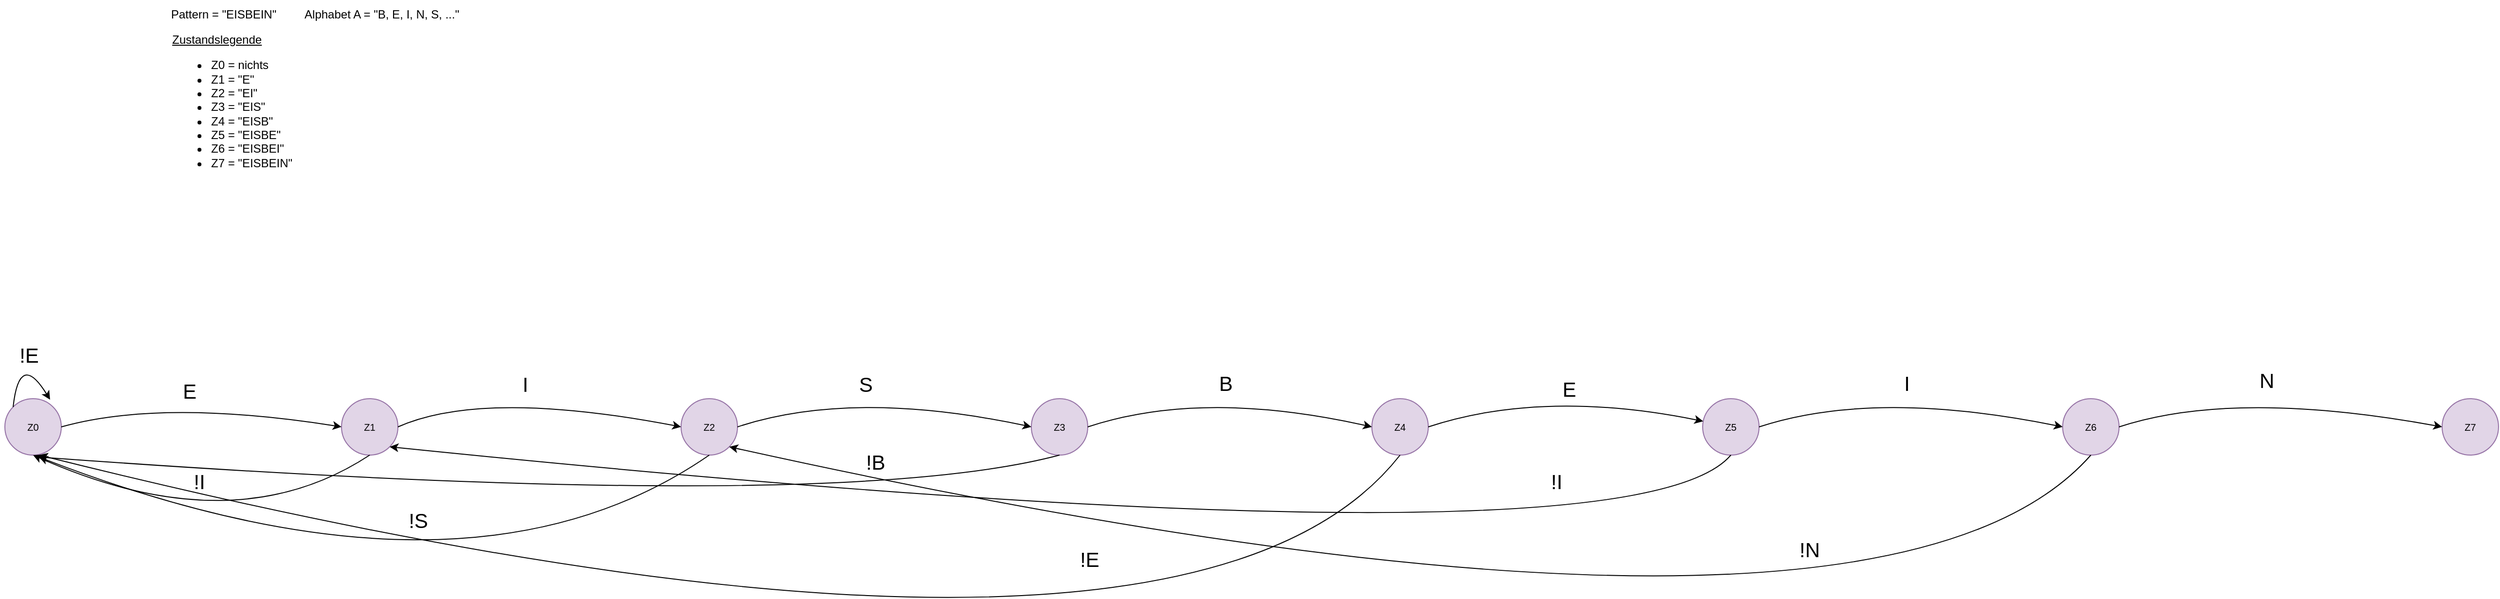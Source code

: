 <mxfile version="24.4.4" type="device">
  <diagram id="yPxyJZ8AM_hMuL3Unpa9" name="gitflow">
    <mxGraphModel dx="2478" dy="2112" grid="1" gridSize="10" guides="1" tooltips="1" connect="1" arrows="1" fold="1" page="1" pageScale="1" pageWidth="850" pageHeight="1100" math="0" shadow="0">
      <root>
        <mxCell id="0" />
        <mxCell id="1" parent="0" />
        <mxCell id="52" value="Z0" style="ellipse;whiteSpace=wrap;html=1;aspect=fixed;fontSize=10;fillColor=#e1d5e7;strokeColor=#9673a6;" parent="1" vertex="1">
          <mxGeometry x="-425" y="250" width="58" height="58" as="geometry" />
        </mxCell>
        <mxCell id="X5qCzSRsX2g8T83lWoOT-183" value="Pattern = &quot;EISBEIN&quot;" style="text;html=1;align=center;verticalAlign=middle;whiteSpace=wrap;rounded=0;" parent="1" vertex="1">
          <mxGeometry x="-265" y="-160" width="130" height="30" as="geometry" />
        </mxCell>
        <mxCell id="X5qCzSRsX2g8T83lWoOT-184" value="Alphabet A = &quot;B, E, I, N, S, ...&quot;" style="text;html=1;align=center;verticalAlign=middle;whiteSpace=wrap;rounded=0;" parent="1" vertex="1">
          <mxGeometry x="-125" y="-160" width="175" height="30" as="geometry" />
        </mxCell>
        <mxCell id="X5qCzSRsX2g8T83lWoOT-196" value="&lt;div&gt;&lt;u&gt;Zustandslegende&lt;/u&gt;&lt;/div&gt;&lt;div&gt;&lt;ul&gt;&lt;li&gt;Z0 = nichts&lt;/li&gt;&lt;li&gt;Z1 = &quot;E&quot;&lt;/li&gt;&lt;li&gt;Z2 = &quot;EI&quot;&lt;/li&gt;&lt;li&gt;Z3 = &quot;EIS&quot;&lt;/li&gt;&lt;li&gt;Z4 = &quot;EISB&quot;&lt;/li&gt;&lt;li&gt;Z5 = &quot;EISBE&quot;&lt;/li&gt;&lt;li&gt;Z6 = &quot;EISBEI&quot;&lt;/li&gt;&lt;li&gt;Z7 = &quot;EISBEIN&quot;&lt;/li&gt;&lt;/ul&gt;&lt;/div&gt;" style="text;html=1;align=left;verticalAlign=middle;whiteSpace=wrap;rounded=0;" parent="1" vertex="1">
          <mxGeometry x="-255" y="-130" width="155" height="160" as="geometry" />
        </mxCell>
        <mxCell id="AvgogbDg6BR7GDdZJ443-75" value="Z1" style="ellipse;whiteSpace=wrap;html=1;aspect=fixed;fontSize=10;fillColor=#e1d5e7;strokeColor=#9673a6;" parent="1" vertex="1">
          <mxGeometry x="-79" y="250" width="58" height="58" as="geometry" />
        </mxCell>
        <mxCell id="AvgogbDg6BR7GDdZJ443-76" value="Z2" style="ellipse;whiteSpace=wrap;html=1;aspect=fixed;fontSize=10;fillColor=#e1d5e7;strokeColor=#9673a6;" parent="1" vertex="1">
          <mxGeometry x="270" y="250" width="58" height="58" as="geometry" />
        </mxCell>
        <mxCell id="AvgogbDg6BR7GDdZJ443-77" value="Z3" style="ellipse;whiteSpace=wrap;html=1;aspect=fixed;fontSize=10;fillColor=#e1d5e7;strokeColor=#9673a6;" parent="1" vertex="1">
          <mxGeometry x="630" y="250" width="58" height="58" as="geometry" />
        </mxCell>
        <mxCell id="AvgogbDg6BR7GDdZJ443-78" value="Z4" style="ellipse;whiteSpace=wrap;html=1;aspect=fixed;fontSize=10;fillColor=#e1d5e7;strokeColor=#9673a6;" parent="1" vertex="1">
          <mxGeometry x="980" y="250" width="58" height="58" as="geometry" />
        </mxCell>
        <mxCell id="AvgogbDg6BR7GDdZJ443-79" value="Z5" style="ellipse;whiteSpace=wrap;html=1;aspect=fixed;fontSize=10;fillColor=#e1d5e7;strokeColor=#9673a6;" parent="1" vertex="1">
          <mxGeometry x="1320" y="250" width="58" height="58" as="geometry" />
        </mxCell>
        <mxCell id="AvgogbDg6BR7GDdZJ443-80" value="Z6" style="ellipse;whiteSpace=wrap;html=1;aspect=fixed;fontSize=10;fillColor=#e1d5e7;strokeColor=#9673a6;" parent="1" vertex="1">
          <mxGeometry x="1690" y="250" width="58" height="58" as="geometry" />
        </mxCell>
        <mxCell id="AvgogbDg6BR7GDdZJ443-81" value="Z7" style="ellipse;whiteSpace=wrap;html=1;aspect=fixed;fontSize=10;fillColor=#e1d5e7;strokeColor=#9673a6;" parent="1" vertex="1">
          <mxGeometry x="2080" y="250" width="58" height="58" as="geometry" />
        </mxCell>
        <mxCell id="zFFiw0v59cG35uwfprwf-52" value="" style="endArrow=classic;html=1;rounded=0;exitX=0;exitY=0;exitDx=0;exitDy=0;entryX=0.801;entryY=0.017;entryDx=0;entryDy=0;entryPerimeter=0;curved=1;" edge="1" parent="1" source="52" target="52">
          <mxGeometry width="50" height="50" relative="1" as="geometry">
            <mxPoint x="-440" y="160" as="sourcePoint" />
            <mxPoint x="-380" y="190" as="targetPoint" />
            <Array as="points">
              <mxPoint x="-410" y="200" />
            </Array>
          </mxGeometry>
        </mxCell>
        <mxCell id="zFFiw0v59cG35uwfprwf-55" value="!E" style="text;html=1;align=center;verticalAlign=middle;whiteSpace=wrap;rounded=0;fontSize=21;" vertex="1" parent="1">
          <mxGeometry x="-430" y="190" width="60" height="30" as="geometry" />
        </mxCell>
        <mxCell id="zFFiw0v59cG35uwfprwf-58" value="" style="endArrow=classic;html=1;rounded=0;exitX=1;exitY=0.5;exitDx=0;exitDy=0;entryX=0;entryY=0.5;entryDx=0;entryDy=0;curved=1;" edge="1" parent="1" source="52" target="AvgogbDg6BR7GDdZJ443-75">
          <mxGeometry width="50" height="50" relative="1" as="geometry">
            <mxPoint x="-270.494" y="308" as="sourcePoint" />
            <mxPoint x="-232.494" y="301" as="targetPoint" />
            <Array as="points">
              <mxPoint x="-263.494" y="250" />
            </Array>
          </mxGeometry>
        </mxCell>
        <mxCell id="zFFiw0v59cG35uwfprwf-61" value="E" style="text;html=1;align=center;verticalAlign=middle;whiteSpace=wrap;rounded=0;fontSize=21;" vertex="1" parent="1">
          <mxGeometry x="-265" y="227" width="60" height="30" as="geometry" />
        </mxCell>
        <mxCell id="zFFiw0v59cG35uwfprwf-62" value="" style="endArrow=classic;html=1;rounded=0;exitX=1;exitY=0.5;exitDx=0;exitDy=0;entryX=0;entryY=0.5;entryDx=0;entryDy=0;curved=1;" edge="1" parent="1" source="AvgogbDg6BR7GDdZJ443-75" target="AvgogbDg6BR7GDdZJ443-76">
          <mxGeometry width="50" height="50" relative="1" as="geometry">
            <mxPoint x="59.506" y="278" as="sourcePoint" />
            <mxPoint x="97.506" y="271" as="targetPoint" />
            <Array as="points">
              <mxPoint x="67" y="240" />
            </Array>
          </mxGeometry>
        </mxCell>
        <mxCell id="zFFiw0v59cG35uwfprwf-63" value="" style="endArrow=classic;html=1;rounded=0;exitX=1;exitY=0.5;exitDx=0;exitDy=0;entryX=0;entryY=0.5;entryDx=0;entryDy=0;curved=1;" edge="1" parent="1" source="AvgogbDg6BR7GDdZJ443-76" target="AvgogbDg6BR7GDdZJ443-77">
          <mxGeometry width="50" height="50" relative="1" as="geometry">
            <mxPoint x="439.506" y="298" as="sourcePoint" />
            <mxPoint x="477.506" y="291" as="targetPoint" />
            <Array as="points">
              <mxPoint x="446.506" y="240" />
            </Array>
          </mxGeometry>
        </mxCell>
        <mxCell id="zFFiw0v59cG35uwfprwf-64" value="" style="endArrow=classic;html=1;rounded=0;exitX=1;exitY=0.5;exitDx=0;exitDy=0;entryX=0;entryY=0.5;entryDx=0;entryDy=0;curved=1;" edge="1" parent="1" target="AvgogbDg6BR7GDdZJ443-78">
          <mxGeometry width="50" height="50" relative="1" as="geometry">
            <mxPoint x="688" y="279" as="sourcePoint" />
            <mxPoint x="990" y="279" as="targetPoint" />
            <Array as="points">
              <mxPoint x="806.506" y="240" />
            </Array>
          </mxGeometry>
        </mxCell>
        <mxCell id="zFFiw0v59cG35uwfprwf-65" value="" style="endArrow=classic;html=1;rounded=0;exitX=1;exitY=0.5;exitDx=0;exitDy=0;curved=1;" edge="1" parent="1" target="AvgogbDg6BR7GDdZJ443-79">
          <mxGeometry width="50" height="50" relative="1" as="geometry">
            <mxPoint x="1038" y="279" as="sourcePoint" />
            <mxPoint x="1310" y="280" as="targetPoint" />
            <Array as="points">
              <mxPoint x="1156.506" y="240" />
            </Array>
          </mxGeometry>
        </mxCell>
        <mxCell id="zFFiw0v59cG35uwfprwf-66" value="" style="endArrow=classic;html=1;rounded=0;exitX=1;exitY=0.5;exitDx=0;exitDy=0;curved=1;entryX=0;entryY=0.5;entryDx=0;entryDy=0;" edge="1" parent="1" target="AvgogbDg6BR7GDdZJ443-80">
          <mxGeometry width="50" height="50" relative="1" as="geometry">
            <mxPoint x="1378" y="279" as="sourcePoint" />
            <mxPoint x="1661" y="273" as="targetPoint" />
            <Array as="points">
              <mxPoint x="1496.506" y="240" />
            </Array>
          </mxGeometry>
        </mxCell>
        <mxCell id="zFFiw0v59cG35uwfprwf-67" value="" style="endArrow=classic;html=1;rounded=0;exitX=1;exitY=0.5;exitDx=0;exitDy=0;curved=1;entryX=0;entryY=0.5;entryDx=0;entryDy=0;" edge="1" parent="1" target="AvgogbDg6BR7GDdZJ443-81">
          <mxGeometry width="50" height="50" relative="1" as="geometry">
            <mxPoint x="1748" y="279" as="sourcePoint" />
            <mxPoint x="2060" y="279" as="targetPoint" />
            <Array as="points">
              <mxPoint x="1866.506" y="240" />
            </Array>
          </mxGeometry>
        </mxCell>
        <mxCell id="zFFiw0v59cG35uwfprwf-68" value="I" style="text;html=1;align=center;verticalAlign=middle;whiteSpace=wrap;rounded=0;fontSize=21;" vertex="1" parent="1">
          <mxGeometry x="80" y="220" width="60" height="30" as="geometry" />
        </mxCell>
        <mxCell id="zFFiw0v59cG35uwfprwf-69" value="S" style="text;html=1;align=center;verticalAlign=middle;whiteSpace=wrap;rounded=0;fontSize=21;" vertex="1" parent="1">
          <mxGeometry x="430" y="220" width="60" height="30" as="geometry" />
        </mxCell>
        <mxCell id="zFFiw0v59cG35uwfprwf-70" value="B" style="text;html=1;align=center;verticalAlign=middle;whiteSpace=wrap;rounded=0;fontSize=21;" vertex="1" parent="1">
          <mxGeometry x="800" y="219" width="60" height="30" as="geometry" />
        </mxCell>
        <mxCell id="zFFiw0v59cG35uwfprwf-72" value="I" style="text;html=1;align=center;verticalAlign=middle;whiteSpace=wrap;rounded=0;fontSize=21;" vertex="1" parent="1">
          <mxGeometry x="1500" y="219" width="60" height="30" as="geometry" />
        </mxCell>
        <mxCell id="zFFiw0v59cG35uwfprwf-73" value="E" style="text;html=1;align=center;verticalAlign=middle;whiteSpace=wrap;rounded=0;fontSize=21;" vertex="1" parent="1">
          <mxGeometry x="1153" y="225" width="60" height="30" as="geometry" />
        </mxCell>
        <mxCell id="zFFiw0v59cG35uwfprwf-74" value="N" style="text;html=1;align=center;verticalAlign=middle;whiteSpace=wrap;rounded=0;fontSize=21;" vertex="1" parent="1">
          <mxGeometry x="1870" y="216" width="60" height="30" as="geometry" />
        </mxCell>
        <mxCell id="zFFiw0v59cG35uwfprwf-75" value="" style="endArrow=classic;html=1;rounded=0;exitX=0.5;exitY=1;exitDx=0;exitDy=0;entryX=0.5;entryY=1;entryDx=0;entryDy=0;curved=1;" edge="1" parent="1" source="AvgogbDg6BR7GDdZJ443-75" target="52">
          <mxGeometry width="50" height="50" relative="1" as="geometry">
            <mxPoint x="-180.494" y="488" as="sourcePoint" />
            <mxPoint x="-142.494" y="481" as="targetPoint" />
            <Array as="points">
              <mxPoint x="-190" y="400" />
            </Array>
          </mxGeometry>
        </mxCell>
        <mxCell id="zFFiw0v59cG35uwfprwf-76" value="!I" style="text;html=1;align=center;verticalAlign=middle;whiteSpace=wrap;rounded=0;fontSize=21;" vertex="1" parent="1">
          <mxGeometry x="-255" y="320" width="60" height="30" as="geometry" />
        </mxCell>
        <mxCell id="zFFiw0v59cG35uwfprwf-77" value="" style="endArrow=classic;html=1;rounded=0;exitX=0.5;exitY=1;exitDx=0;exitDy=0;curved=1;" edge="1" parent="1" source="AvgogbDg6BR7GDdZJ443-76">
          <mxGeometry width="50" height="50" relative="1" as="geometry">
            <mxPoint x="296" y="360" as="sourcePoint" />
            <mxPoint x="-390" y="310" as="targetPoint" />
            <Array as="points">
              <mxPoint x="50" y="480" />
            </Array>
          </mxGeometry>
        </mxCell>
        <mxCell id="zFFiw0v59cG35uwfprwf-78" value="!S" style="text;html=1;align=center;verticalAlign=middle;whiteSpace=wrap;rounded=0;fontSize=21;" vertex="1" parent="1">
          <mxGeometry x="-30" y="360" width="60" height="30" as="geometry" />
        </mxCell>
        <mxCell id="zFFiw0v59cG35uwfprwf-79" value="" style="endArrow=classic;html=1;rounded=0;exitX=0.5;exitY=1;exitDx=0;exitDy=0;curved=1;" edge="1" parent="1" source="AvgogbDg6BR7GDdZJ443-77">
          <mxGeometry width="50" height="50" relative="1" as="geometry">
            <mxPoint x="419.506" y="428" as="sourcePoint" />
            <mxPoint x="-390" y="310" as="targetPoint" />
            <Array as="points">
              <mxPoint x="426.506" y="370" />
            </Array>
          </mxGeometry>
        </mxCell>
        <mxCell id="zFFiw0v59cG35uwfprwf-81" value="!B" style="text;html=1;align=center;verticalAlign=middle;whiteSpace=wrap;rounded=0;fontSize=21;" vertex="1" parent="1">
          <mxGeometry x="440" y="300" width="60" height="30" as="geometry" />
        </mxCell>
        <mxCell id="zFFiw0v59cG35uwfprwf-82" value="" style="endArrow=classic;html=1;rounded=0;exitX=0.5;exitY=1;exitDx=0;exitDy=0;curved=1;" edge="1" parent="1" source="AvgogbDg6BR7GDdZJ443-78">
          <mxGeometry width="50" height="50" relative="1" as="geometry">
            <mxPoint x="759.506" y="478" as="sourcePoint" />
            <mxPoint x="-390" y="308" as="targetPoint" />
            <Array as="points">
              <mxPoint x="780" y="600" />
            </Array>
          </mxGeometry>
        </mxCell>
        <mxCell id="zFFiw0v59cG35uwfprwf-83" value="!E" style="text;html=1;align=center;verticalAlign=middle;whiteSpace=wrap;rounded=0;fontSize=21;" vertex="1" parent="1">
          <mxGeometry x="660" y="400" width="60" height="30" as="geometry" />
        </mxCell>
        <mxCell id="zFFiw0v59cG35uwfprwf-84" value="" style="endArrow=classic;html=1;rounded=0;exitX=0.5;exitY=1;exitDx=0;exitDy=0;curved=1;entryX=1;entryY=1;entryDx=0;entryDy=0;" edge="1" parent="1" source="AvgogbDg6BR7GDdZJ443-79" target="AvgogbDg6BR7GDdZJ443-75">
          <mxGeometry width="50" height="50" relative="1" as="geometry">
            <mxPoint x="1239.506" y="488" as="sourcePoint" />
            <mxPoint x="450" y="560" as="targetPoint" />
            <Array as="points">
              <mxPoint x="1246.506" y="430" />
            </Array>
          </mxGeometry>
        </mxCell>
        <mxCell id="zFFiw0v59cG35uwfprwf-85" value="!I" style="text;html=1;align=center;verticalAlign=middle;whiteSpace=wrap;rounded=0;fontSize=21;" vertex="1" parent="1">
          <mxGeometry x="1140" y="320" width="60" height="30" as="geometry" />
        </mxCell>
        <mxCell id="zFFiw0v59cG35uwfprwf-88" value="" style="endArrow=classic;html=1;rounded=0;exitX=0.5;exitY=1;exitDx=0;exitDy=0;curved=1;entryX=1;entryY=1;entryDx=0;entryDy=0;" edge="1" parent="1" source="AvgogbDg6BR7GDdZJ443-80" target="AvgogbDg6BR7GDdZJ443-76">
          <mxGeometry width="50" height="50" relative="1" as="geometry">
            <mxPoint x="1489.506" y="558" as="sourcePoint" />
            <mxPoint x="840" y="600" as="targetPoint" />
            <Array as="points">
              <mxPoint x="1497" y="560" />
            </Array>
          </mxGeometry>
        </mxCell>
        <mxCell id="zFFiw0v59cG35uwfprwf-89" value="!N" style="text;html=1;align=center;verticalAlign=middle;whiteSpace=wrap;rounded=0;fontSize=21;" vertex="1" parent="1">
          <mxGeometry x="1400" y="390" width="60" height="30" as="geometry" />
        </mxCell>
      </root>
    </mxGraphModel>
  </diagram>
</mxfile>
